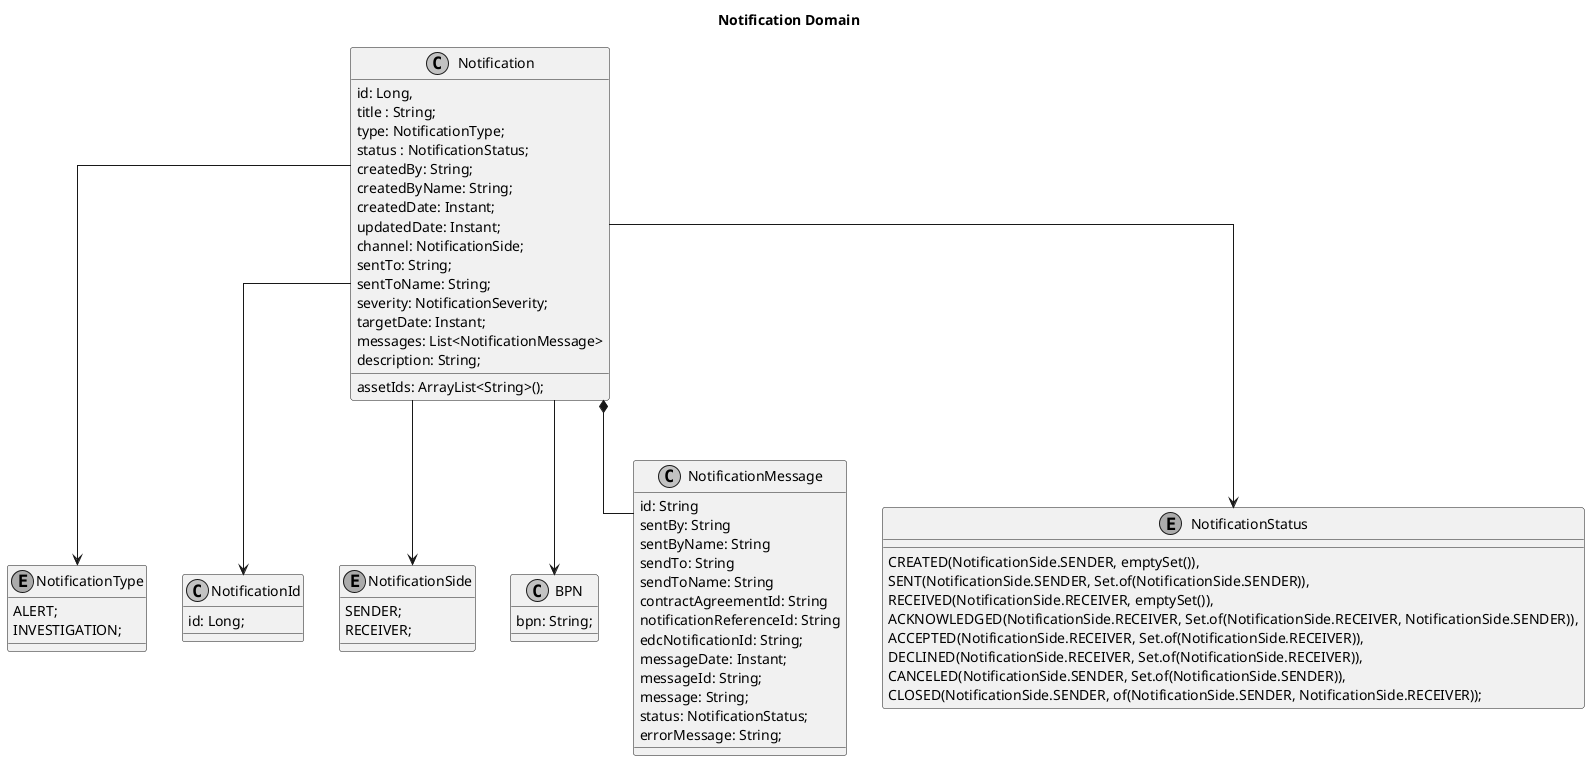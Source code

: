 @startuml
skinparam monochrome true
skinparam shadowing false
skinparam defaultFontName "Architects daughter"
skinparam linetype ortho
title: Notification Domain

class Notification {
    id: Long,
    title : String;
    type: NotificationType;
    status : NotificationStatus;
    createdBy: String;
    createdByName: String;
    createdDate: Instant;
    updatedDate: Instant;
    assetIds: ArrayList<String>();
    channel: NotificationSide;
    sentTo: String;
    sentToName: String;
    severity: NotificationSeverity;
    targetDate: Instant;
    messages: List<NotificationMessage>
    description: String;
}

enum NotificationType{
    ALERT;
    INVESTIGATION;
}

class NotificationId {
id: Long;
}

enum NotificationSide{
    SENDER;
    RECEIVER;
}
class BPN{
bpn: String;
}
class NotificationMessage {
   id: String
   sentBy: String
   sentByName: String
   sendTo: String
   sendToName: String
   contractAgreementId: String
   notificationReferenceId: String
   edcNotificationId: String;
   messageDate: Instant;
   messageId: String;
   message: String;
   status: NotificationStatus;
   errorMessage: String;
}

enum NotificationStatus{
 CREATED(NotificationSide.SENDER, emptySet()),
    SENT(NotificationSide.SENDER, Set.of(NotificationSide.SENDER)),
    RECEIVED(NotificationSide.RECEIVER, emptySet()),
    ACKNOWLEDGED(NotificationSide.RECEIVER, Set.of(NotificationSide.RECEIVER, NotificationSide.SENDER)),
    ACCEPTED(NotificationSide.RECEIVER, Set.of(NotificationSide.RECEIVER)),
    DECLINED(NotificationSide.RECEIVER, Set.of(NotificationSide.RECEIVER)),
    CANCELED(NotificationSide.SENDER, Set.of(NotificationSide.SENDER)),
    CLOSED(NotificationSide.SENDER, of(NotificationSide.SENDER, NotificationSide.RECEIVER));
 }

Notification --> NotificationId
Notification --> BPN
Notification --> NotificationType
Notification --> NotificationStatus
Notification --> NotificationSide
Notification *-- NotificationMessage
@enduml

